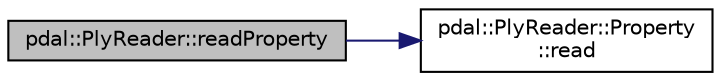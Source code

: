 digraph "pdal::PlyReader::readProperty"
{
  edge [fontname="Helvetica",fontsize="10",labelfontname="Helvetica",labelfontsize="10"];
  node [fontname="Helvetica",fontsize="10",shape=record];
  rankdir="LR";
  Node1 [label="pdal::PlyReader::readProperty",height=0.2,width=0.4,color="black", fillcolor="grey75", style="filled", fontcolor="black"];
  Node1 -> Node2 [color="midnightblue",fontsize="10",style="solid",fontname="Helvetica"];
  Node2 [label="pdal::PlyReader::Property\l::read",height=0.2,width=0.4,color="black", fillcolor="white", style="filled",URL="$structpdal_1_1PlyReader_1_1Property.html#a19a80e32d95d547aca2b814c4a7ec311"];
}
